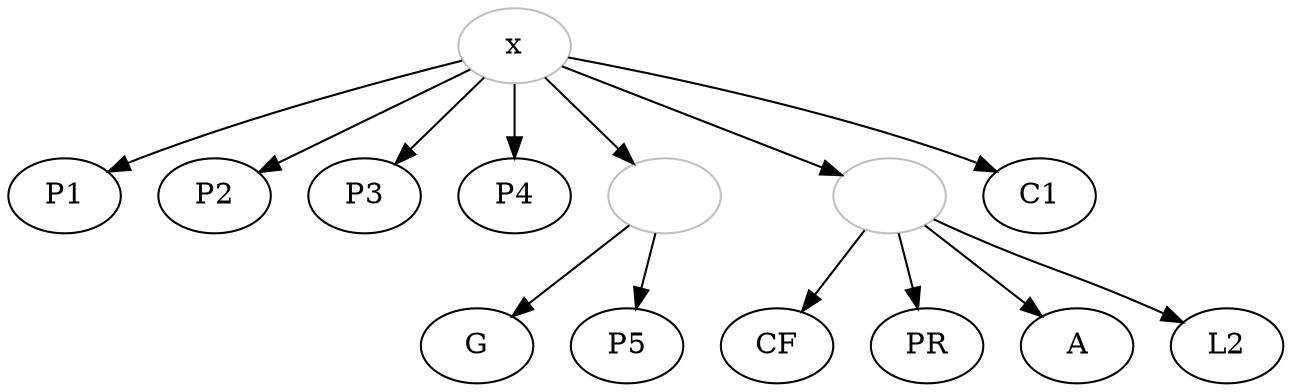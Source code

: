 digraph {

x [color="grey"];
x -> P1; 
x -> P2; 
x -> P3; 
x -> P4; 

x-> 1;
1 [label="", color="grey"];
1 -> G; 
1 -> P5;

x -> 2;
2 [label="", color="grey"];
2 -> CF; 
2 -> PR;
2 -> A; 
2 -> L2; 

x -> C1;

}